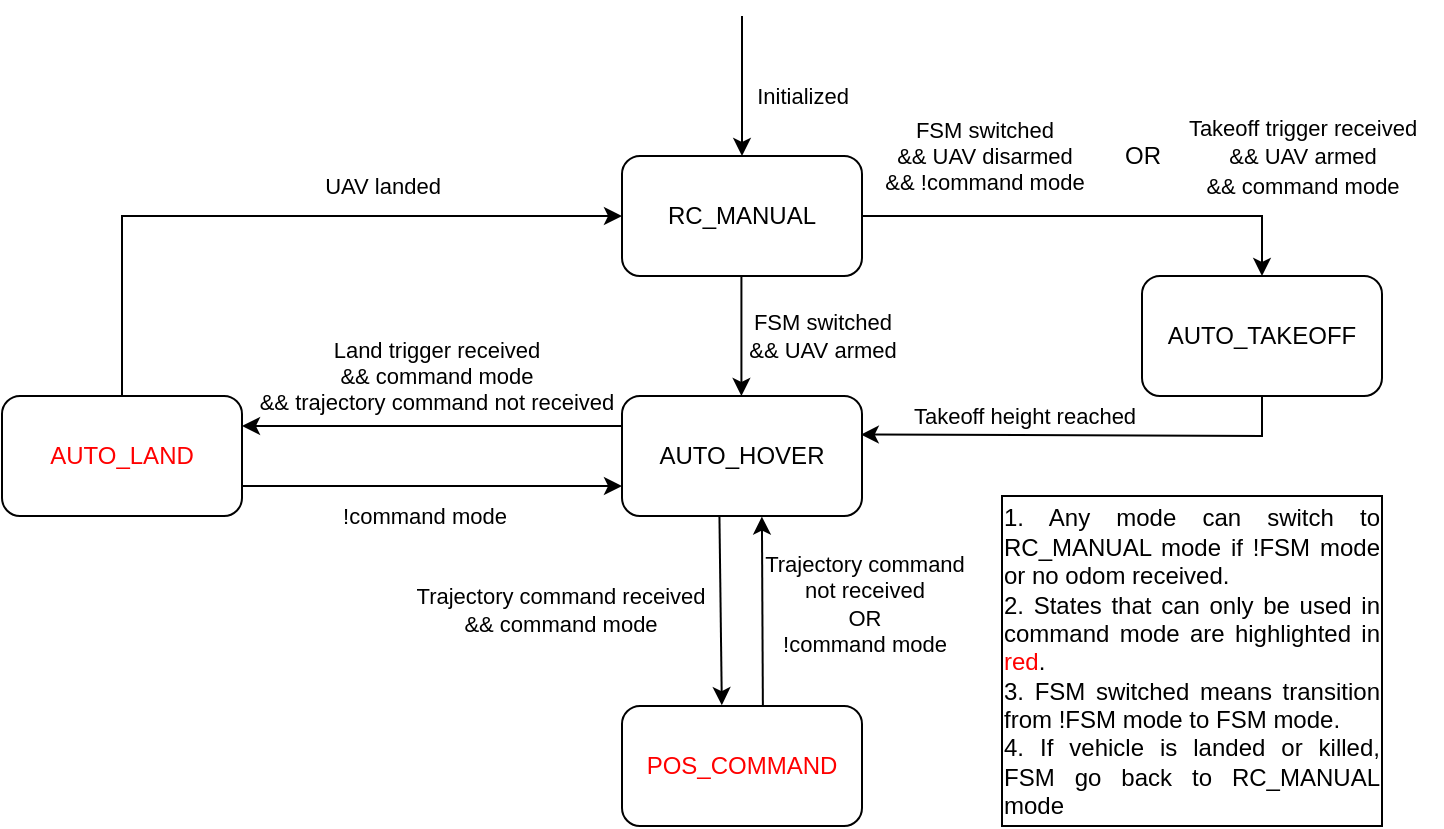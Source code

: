 <mxfile version="21.7.5" type="device">
  <diagram id="C5RBs43oDa-KdzZeNtuy" name="Page-1">
    <mxGraphModel dx="1606" dy="474" grid="1" gridSize="10" guides="1" tooltips="1" connect="1" arrows="1" fold="1" page="1" pageScale="1" pageWidth="827" pageHeight="1169" math="0" shadow="0">
      <root>
        <mxCell id="WIyWlLk6GJQsqaUBKTNV-0" />
        <mxCell id="WIyWlLk6GJQsqaUBKTNV-1" parent="WIyWlLk6GJQsqaUBKTNV-0" />
        <mxCell id="xZ0XVGUIxLxzNmTCteq_-8" value="" style="edgeStyle=orthogonalEdgeStyle;rounded=0;orthogonalLoop=1;jettySize=auto;html=1;entryX=0.5;entryY=0;entryDx=0;entryDy=0;" parent="WIyWlLk6GJQsqaUBKTNV-1" source="xZ0XVGUIxLxzNmTCteq_-0" target="xZ0XVGUIxLxzNmTCteq_-6" edge="1">
          <mxGeometry relative="1" as="geometry" />
        </mxCell>
        <mxCell id="xZ0XVGUIxLxzNmTCteq_-9" value="FSM switched&lt;br&gt;&amp;amp;&amp;amp; UAV disarmed&lt;br&gt;&amp;amp;&amp;amp; !command mode" style="edgeLabel;html=1;align=center;verticalAlign=middle;resizable=0;points=[];" parent="xZ0XVGUIxLxzNmTCteq_-8" vertex="1" connectable="0">
          <mxGeometry x="0.098" y="-1" relative="1" as="geometry">
            <mxPoint x="-66" y="-31" as="offset" />
          </mxGeometry>
        </mxCell>
        <mxCell id="xZ0XVGUIxLxzNmTCteq_-0" value="RC_MANUAL" style="rounded=1;whiteSpace=wrap;html=1;" parent="WIyWlLk6GJQsqaUBKTNV-1" vertex="1">
          <mxGeometry x="300" y="270" width="120" height="60" as="geometry" />
        </mxCell>
        <mxCell id="xZ0XVGUIxLxzNmTCteq_-1" value="" style="endArrow=classic;html=1;rounded=0;entryX=0.5;entryY=0;entryDx=0;entryDy=0;" parent="WIyWlLk6GJQsqaUBKTNV-1" target="xZ0XVGUIxLxzNmTCteq_-0" edge="1">
          <mxGeometry width="50" height="50" relative="1" as="geometry">
            <mxPoint x="360" y="200" as="sourcePoint" />
            <mxPoint x="470" y="430" as="targetPoint" />
          </mxGeometry>
        </mxCell>
        <mxCell id="xZ0XVGUIxLxzNmTCteq_-2" value="Initialized" style="edgeLabel;html=1;align=center;verticalAlign=middle;resizable=0;points=[];" parent="xZ0XVGUIxLxzNmTCteq_-1" vertex="1" connectable="0">
          <mxGeometry x="-0.31" y="2" relative="1" as="geometry">
            <mxPoint x="28" y="16" as="offset" />
          </mxGeometry>
        </mxCell>
        <mxCell id="xZ0XVGUIxLxzNmTCteq_-3" value="AUTO_HOVER" style="rounded=1;whiteSpace=wrap;html=1;" parent="WIyWlLk6GJQsqaUBKTNV-1" vertex="1">
          <mxGeometry x="300" y="390" width="120" height="60" as="geometry" />
        </mxCell>
        <mxCell id="xZ0XVGUIxLxzNmTCteq_-4" value="" style="endArrow=classic;html=1;rounded=0;" parent="WIyWlLk6GJQsqaUBKTNV-1" edge="1">
          <mxGeometry width="50" height="50" relative="1" as="geometry">
            <mxPoint x="359.71" y="330" as="sourcePoint" />
            <mxPoint x="359.71" y="390" as="targetPoint" />
          </mxGeometry>
        </mxCell>
        <mxCell id="xZ0XVGUIxLxzNmTCteq_-5" value="FSM switched&lt;br&gt;&amp;amp;&amp;amp; UAV armed" style="edgeLabel;html=1;align=center;verticalAlign=middle;resizable=0;points=[];" parent="xZ0XVGUIxLxzNmTCteq_-4" vertex="1" connectable="0">
          <mxGeometry x="-0.31" y="2" relative="1" as="geometry">
            <mxPoint x="38" y="9" as="offset" />
          </mxGeometry>
        </mxCell>
        <mxCell id="xZ0XVGUIxLxzNmTCteq_-6" value="AUTO_TAKEOFF" style="rounded=1;whiteSpace=wrap;html=1;" parent="WIyWlLk6GJQsqaUBKTNV-1" vertex="1">
          <mxGeometry x="560" y="330" width="120" height="60" as="geometry" />
        </mxCell>
        <mxCell id="xZ0XVGUIxLxzNmTCteq_-11" value="&lt;font style=&quot;font-size: 11px;&quot;&gt;Takeoff trigger received&lt;br&gt;&amp;amp;&amp;amp; UAV armed&lt;br&gt;&amp;amp;&amp;amp; command mode&lt;/font&gt;" style="text;html=1;align=center;verticalAlign=middle;resizable=0;points=[];autosize=1;strokeColor=none;fillColor=none;" parent="WIyWlLk6GJQsqaUBKTNV-1" vertex="1">
          <mxGeometry x="570" y="240" width="140" height="60" as="geometry" />
        </mxCell>
        <mxCell id="xZ0XVGUIxLxzNmTCteq_-12" value="" style="endArrow=classic;html=1;rounded=0;exitX=0.5;exitY=1;exitDx=0;exitDy=0;entryX=0.995;entryY=0.321;entryDx=0;entryDy=0;entryPerimeter=0;" parent="WIyWlLk6GJQsqaUBKTNV-1" source="xZ0XVGUIxLxzNmTCteq_-6" target="xZ0XVGUIxLxzNmTCteq_-3" edge="1">
          <mxGeometry width="50" height="50" relative="1" as="geometry">
            <mxPoint x="420" y="450" as="sourcePoint" />
            <mxPoint x="470" y="400" as="targetPoint" />
            <Array as="points">
              <mxPoint x="620" y="410" />
            </Array>
          </mxGeometry>
        </mxCell>
        <mxCell id="xZ0XVGUIxLxzNmTCteq_-13" value="Takeoff height reached" style="edgeLabel;html=1;align=center;verticalAlign=middle;resizable=0;points=[];" parent="xZ0XVGUIxLxzNmTCteq_-12" vertex="1" connectable="0">
          <mxGeometry x="0.004" relative="1" as="geometry">
            <mxPoint x="-29" y="-10" as="offset" />
          </mxGeometry>
        </mxCell>
        <mxCell id="xZ0XVGUIxLxzNmTCteq_-14" value="&lt;font color=&quot;#ff0000&quot;&gt;AUTO_LAND&lt;/font&gt;" style="rounded=1;whiteSpace=wrap;html=1;" parent="WIyWlLk6GJQsqaUBKTNV-1" vertex="1">
          <mxGeometry x="-10" y="390" width="120" height="60" as="geometry" />
        </mxCell>
        <mxCell id="xZ0XVGUIxLxzNmTCteq_-15" value="" style="endArrow=classic;html=1;rounded=0;entryX=1;entryY=0.25;entryDx=0;entryDy=0;exitX=0;exitY=0.25;exitDx=0;exitDy=0;" parent="WIyWlLk6GJQsqaUBKTNV-1" source="xZ0XVGUIxLxzNmTCteq_-3" target="xZ0XVGUIxLxzNmTCteq_-14" edge="1">
          <mxGeometry width="50" height="50" relative="1" as="geometry">
            <mxPoint x="420" y="450" as="sourcePoint" />
            <mxPoint x="470" y="400" as="targetPoint" />
            <Array as="points" />
          </mxGeometry>
        </mxCell>
        <mxCell id="xZ0XVGUIxLxzNmTCteq_-16" value="Land trigger received&lt;br&gt;&amp;amp;&amp;amp; command mode&lt;br&gt;&amp;amp;&amp;amp; trajectory command not received" style="edgeLabel;html=1;align=center;verticalAlign=middle;resizable=0;points=[];" parent="xZ0XVGUIxLxzNmTCteq_-15" vertex="1" connectable="0">
          <mxGeometry x="-0.26" relative="1" as="geometry">
            <mxPoint x="-23" y="-25" as="offset" />
          </mxGeometry>
        </mxCell>
        <mxCell id="xZ0XVGUIxLxzNmTCteq_-17" value="OR" style="text;html=1;align=center;verticalAlign=middle;resizable=0;points=[];autosize=1;strokeColor=none;fillColor=none;" parent="WIyWlLk6GJQsqaUBKTNV-1" vertex="1">
          <mxGeometry x="540" y="255" width="40" height="30" as="geometry" />
        </mxCell>
        <mxCell id="xZ0XVGUIxLxzNmTCteq_-18" value="&lt;font color=&quot;#ff0000&quot;&gt;POS_COMMAND&lt;/font&gt;" style="rounded=1;whiteSpace=wrap;html=1;" parent="WIyWlLk6GJQsqaUBKTNV-1" vertex="1">
          <mxGeometry x="300" y="545" width="120" height="60" as="geometry" />
        </mxCell>
        <mxCell id="xZ0XVGUIxLxzNmTCteq_-19" value="" style="endArrow=classic;html=1;rounded=0;entryX=0.416;entryY=-0.007;entryDx=0;entryDy=0;exitX=0.406;exitY=1.005;exitDx=0;exitDy=0;exitPerimeter=0;entryPerimeter=0;" parent="WIyWlLk6GJQsqaUBKTNV-1" source="xZ0XVGUIxLxzNmTCteq_-3" target="xZ0XVGUIxLxzNmTCteq_-18" edge="1">
          <mxGeometry width="50" height="50" relative="1" as="geometry">
            <mxPoint x="359.71" y="450" as="sourcePoint" />
            <mxPoint x="359.71" y="510" as="targetPoint" />
          </mxGeometry>
        </mxCell>
        <mxCell id="xZ0XVGUIxLxzNmTCteq_-20" value="Trajectory command received&lt;br&gt;&amp;amp;&amp;amp; command mode" style="edgeLabel;html=1;align=center;verticalAlign=middle;resizable=0;points=[];" parent="xZ0XVGUIxLxzNmTCteq_-19" vertex="1" connectable="0">
          <mxGeometry x="-0.31" y="2" relative="1" as="geometry">
            <mxPoint x="-82" y="14" as="offset" />
          </mxGeometry>
        </mxCell>
        <mxCell id="xZ0XVGUIxLxzNmTCteq_-21" value="" style="endArrow=classic;html=1;rounded=0;exitX=0.587;exitY=-0.007;exitDx=0;exitDy=0;entryX=0.583;entryY=1.005;entryDx=0;entryDy=0;entryPerimeter=0;exitPerimeter=0;" parent="WIyWlLk6GJQsqaUBKTNV-1" source="xZ0XVGUIxLxzNmTCteq_-18" target="xZ0XVGUIxLxzNmTCteq_-3" edge="1">
          <mxGeometry width="50" height="50" relative="1" as="geometry">
            <mxPoint x="359.76" y="580" as="sourcePoint" />
            <mxPoint x="359.76" y="450" as="targetPoint" />
            <Array as="points" />
          </mxGeometry>
        </mxCell>
        <mxCell id="6CDRb3o4DjMT0WxdfXee-2" value="Trajectory command&lt;br&gt;not received&lt;br&gt;OR&lt;br&gt;!command mode" style="edgeLabel;html=1;align=center;verticalAlign=middle;resizable=0;points=[];" vertex="1" connectable="0" parent="xZ0XVGUIxLxzNmTCteq_-21">
          <mxGeometry x="-0.459" relative="1" as="geometry">
            <mxPoint x="50" y="-25" as="offset" />
          </mxGeometry>
        </mxCell>
        <mxCell id="xZ0XVGUIxLxzNmTCteq_-24" value="&lt;div style=&quot;text-align: justify;&quot;&gt;&lt;span style=&quot;background-color: initial;&quot;&gt;1. Any mode can switch to RC_MANUAL mode if !FSM mode or no odom received.&lt;/span&gt;&lt;/div&gt;&lt;div style=&quot;text-align: justify;&quot;&gt;&lt;span style=&quot;background-color: initial;&quot;&gt;2. States that can only be used in command mode are highlighted in &lt;/span&gt;&lt;font style=&quot;background-color: initial;&quot; color=&quot;#ff0000&quot;&gt;red&lt;/font&gt;&lt;span style=&quot;background-color: initial;&quot;&gt;.&lt;/span&gt;&lt;/div&gt;&lt;div style=&quot;text-align: justify;&quot;&gt;&lt;span style=&quot;background-color: initial;&quot;&gt;3. FSM switched means transition from !FSM mode to FSM mode.&lt;/span&gt;&lt;/div&gt;&lt;div style=&quot;text-align: justify;&quot;&gt;&lt;span style=&quot;background-color: initial;&quot;&gt;4. If vehicle is landed or killed, FSM go back to RC_MANUAL mode&lt;/span&gt;&lt;/div&gt;" style="text;html=1;align=center;verticalAlign=middle;whiteSpace=wrap;rounded=0;strokeColor=default;" parent="WIyWlLk6GJQsqaUBKTNV-1" vertex="1">
          <mxGeometry x="490" y="440" width="190" height="165" as="geometry" />
        </mxCell>
        <mxCell id="6CDRb3o4DjMT0WxdfXee-0" value="" style="endArrow=classic;html=1;rounded=0;exitX=1;exitY=0.75;exitDx=0;exitDy=0;entryX=0;entryY=0.75;entryDx=0;entryDy=0;" edge="1" parent="WIyWlLk6GJQsqaUBKTNV-1" source="xZ0XVGUIxLxzNmTCteq_-14" target="xZ0XVGUIxLxzNmTCteq_-3">
          <mxGeometry width="50" height="50" relative="1" as="geometry">
            <mxPoint x="410" y="420" as="sourcePoint" />
            <mxPoint x="460" y="370" as="targetPoint" />
            <Array as="points">
              <mxPoint x="190" y="435" />
            </Array>
          </mxGeometry>
        </mxCell>
        <mxCell id="6CDRb3o4DjMT0WxdfXee-1" value="!command mode" style="edgeLabel;html=1;align=center;verticalAlign=middle;resizable=0;points=[];" vertex="1" connectable="0" parent="6CDRb3o4DjMT0WxdfXee-0">
          <mxGeometry x="-0.607" relative="1" as="geometry">
            <mxPoint x="53" y="15" as="offset" />
          </mxGeometry>
        </mxCell>
        <mxCell id="6CDRb3o4DjMT0WxdfXee-3" value="" style="endArrow=classic;html=1;rounded=0;exitX=0.5;exitY=0;exitDx=0;exitDy=0;entryX=0;entryY=0.5;entryDx=0;entryDy=0;" edge="1" parent="WIyWlLk6GJQsqaUBKTNV-1" source="xZ0XVGUIxLxzNmTCteq_-14" target="xZ0XVGUIxLxzNmTCteq_-0">
          <mxGeometry width="50" height="50" relative="1" as="geometry">
            <mxPoint x="270" y="340" as="sourcePoint" />
            <mxPoint x="320" y="290" as="targetPoint" />
            <Array as="points">
              <mxPoint x="50" y="300" />
            </Array>
          </mxGeometry>
        </mxCell>
        <mxCell id="6CDRb3o4DjMT0WxdfXee-4" value="UAV landed" style="edgeLabel;html=1;align=center;verticalAlign=middle;resizable=0;points=[];" vertex="1" connectable="0" parent="6CDRb3o4DjMT0WxdfXee-3">
          <mxGeometry x="0.33" relative="1" as="geometry">
            <mxPoint x="-6" y="-15" as="offset" />
          </mxGeometry>
        </mxCell>
      </root>
    </mxGraphModel>
  </diagram>
</mxfile>
